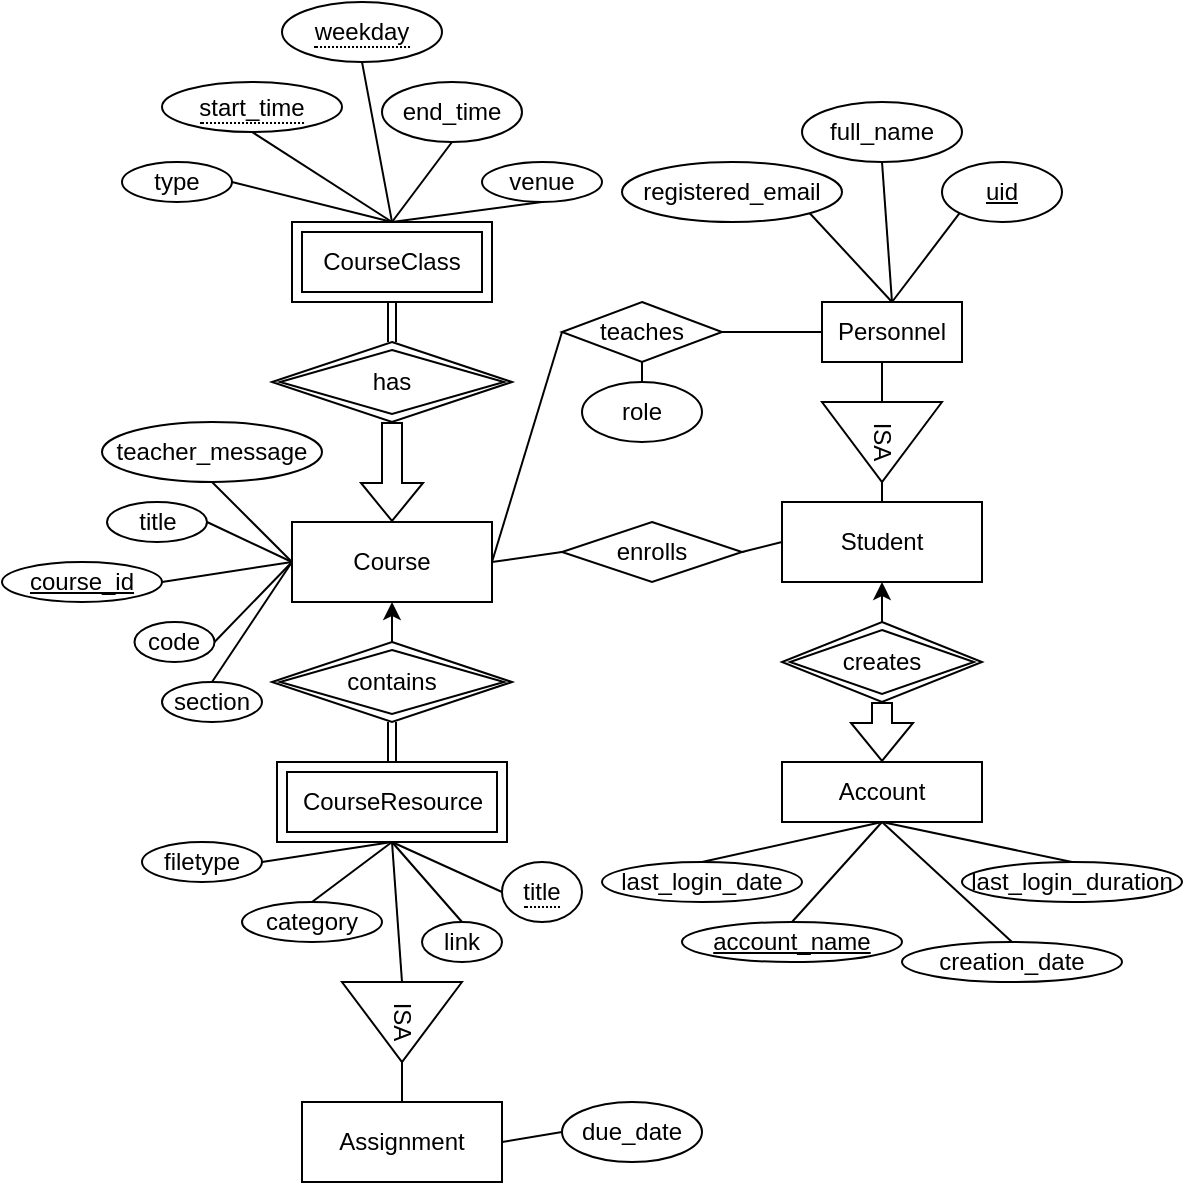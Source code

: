 <mxfile version="22.1.3" type="device">
  <diagram name="第 1 页" id="PntBlHJ3O7Vf_ajXf3IN">
    <mxGraphModel dx="1302" dy="718" grid="1" gridSize="10" guides="0" tooltips="1" connect="1" arrows="1" fold="1" page="1" pageScale="1" pageWidth="1600" pageHeight="900" math="0" shadow="0">
      <root>
        <mxCell id="0" />
        <mxCell id="1" parent="0" />
        <mxCell id="6tp3pP5OOOMZVlwxjCtn-2" value="teacher_message" style="ellipse;whiteSpace=wrap;html=1;" parent="1" vertex="1">
          <mxGeometry x="110" y="280" width="110" height="30" as="geometry" />
        </mxCell>
        <mxCell id="6tp3pP5OOOMZVlwxjCtn-3" value="code" style="ellipse;whiteSpace=wrap;html=1;" parent="1" vertex="1">
          <mxGeometry x="126.25" y="380" width="40" height="20" as="geometry" />
        </mxCell>
        <mxCell id="6tp3pP5OOOMZVlwxjCtn-4" value="title" style="ellipse;whiteSpace=wrap;html=1;" parent="1" vertex="1">
          <mxGeometry x="112.5" y="320" width="50" height="20" as="geometry" />
        </mxCell>
        <mxCell id="6tp3pP5OOOMZVlwxjCtn-5" value="course_id" style="ellipse;whiteSpace=wrap;html=1;fontStyle=4" parent="1" vertex="1">
          <mxGeometry x="60" y="350" width="80" height="20" as="geometry" />
        </mxCell>
        <mxCell id="6tp3pP5OOOMZVlwxjCtn-9" value="category" style="ellipse;whiteSpace=wrap;html=1;" parent="1" vertex="1">
          <mxGeometry x="180" y="520" width="70" height="20" as="geometry" />
        </mxCell>
        <mxCell id="6tp3pP5OOOMZVlwxjCtn-10" value="link" style="ellipse;whiteSpace=wrap;html=1;" parent="1" vertex="1">
          <mxGeometry x="270" y="530" width="40" height="20" as="geometry" />
        </mxCell>
        <mxCell id="CHnhfGH4n6HsUbr-5BUC-22" style="rounded=0;orthogonalLoop=1;jettySize=auto;html=1;exitX=0.5;exitY=1;exitDx=0;exitDy=0;entryX=1;entryY=0.5;entryDx=0;entryDy=0;endArrow=none;endFill=0;" parent="1" source="6tp3pP5OOOMZVlwxjCtn-12" target="6tp3pP5OOOMZVlwxjCtn-87" edge="1">
          <mxGeometry relative="1" as="geometry" />
        </mxCell>
        <mxCell id="CHnhfGH4n6HsUbr-5BUC-23" style="rounded=0;orthogonalLoop=1;jettySize=auto;html=1;exitX=0.5;exitY=1;exitDx=0;exitDy=0;entryX=0.5;entryY=0;entryDx=0;entryDy=0;endArrow=none;endFill=0;" parent="1" source="6tp3pP5OOOMZVlwxjCtn-12" target="6tp3pP5OOOMZVlwxjCtn-9" edge="1">
          <mxGeometry relative="1" as="geometry" />
        </mxCell>
        <mxCell id="CHnhfGH4n6HsUbr-5BUC-24" style="rounded=0;orthogonalLoop=1;jettySize=auto;html=1;exitX=0.5;exitY=1;exitDx=0;exitDy=0;entryX=0.5;entryY=0;entryDx=0;entryDy=0;endArrow=none;endFill=0;" parent="1" source="6tp3pP5OOOMZVlwxjCtn-12" target="6tp3pP5OOOMZVlwxjCtn-10" edge="1">
          <mxGeometry relative="1" as="geometry" />
        </mxCell>
        <mxCell id="CHnhfGH4n6HsUbr-5BUC-25" style="rounded=0;orthogonalLoop=1;jettySize=auto;html=1;exitX=0.5;exitY=1;exitDx=0;exitDy=0;entryX=0;entryY=0.5;entryDx=0;entryDy=0;endArrow=none;endFill=0;" parent="1" source="6tp3pP5OOOMZVlwxjCtn-12" target="6tp3pP5OOOMZVlwxjCtn-86" edge="1">
          <mxGeometry relative="1" as="geometry" />
        </mxCell>
        <mxCell id="5H1-ehuSVDDZeZGtrijr-3" style="rounded=0;orthogonalLoop=1;jettySize=auto;html=1;exitX=0.5;exitY=1;exitDx=0;exitDy=0;entryX=0;entryY=0.5;entryDx=0;entryDy=0;endArrow=none;endFill=0;" parent="1" source="6tp3pP5OOOMZVlwxjCtn-12" target="5H1-ehuSVDDZeZGtrijr-2" edge="1">
          <mxGeometry relative="1" as="geometry" />
        </mxCell>
        <mxCell id="6tp3pP5OOOMZVlwxjCtn-12" value="CourseResource" style="shape=ext;margin=3;double=1;whiteSpace=wrap;html=1;align=center;" parent="1" vertex="1">
          <mxGeometry x="197.5" y="450" width="115" height="40" as="geometry" />
        </mxCell>
        <mxCell id="CHnhfGH4n6HsUbr-5BUC-17" style="rounded=0;orthogonalLoop=1;jettySize=auto;html=1;exitX=0;exitY=0.5;exitDx=0;exitDy=0;entryX=1;entryY=0.5;entryDx=0;entryDy=0;endArrow=none;endFill=0;" parent="1" source="6tp3pP5OOOMZVlwxjCtn-13" target="6tp3pP5OOOMZVlwxjCtn-3" edge="1">
          <mxGeometry relative="1" as="geometry" />
        </mxCell>
        <mxCell id="CHnhfGH4n6HsUbr-5BUC-18" style="rounded=0;orthogonalLoop=1;jettySize=auto;html=1;exitX=0;exitY=0.5;exitDx=0;exitDy=0;entryX=1;entryY=0.5;entryDx=0;entryDy=0;endArrow=none;endFill=0;" parent="1" source="6tp3pP5OOOMZVlwxjCtn-13" target="6tp3pP5OOOMZVlwxjCtn-5" edge="1">
          <mxGeometry relative="1" as="geometry" />
        </mxCell>
        <mxCell id="CHnhfGH4n6HsUbr-5BUC-19" style="rounded=0;orthogonalLoop=1;jettySize=auto;html=1;exitX=0;exitY=0.5;exitDx=0;exitDy=0;entryX=1;entryY=0.5;entryDx=0;entryDy=0;endArrow=none;endFill=0;" parent="1" source="6tp3pP5OOOMZVlwxjCtn-13" target="6tp3pP5OOOMZVlwxjCtn-4" edge="1">
          <mxGeometry relative="1" as="geometry" />
        </mxCell>
        <mxCell id="CHnhfGH4n6HsUbr-5BUC-21" style="rounded=0;orthogonalLoop=1;jettySize=auto;html=1;exitX=0;exitY=0.5;exitDx=0;exitDy=0;entryX=0.5;entryY=1;entryDx=0;entryDy=0;endArrow=none;endFill=0;" parent="1" source="6tp3pP5OOOMZVlwxjCtn-13" target="6tp3pP5OOOMZVlwxjCtn-2" edge="1">
          <mxGeometry relative="1" as="geometry" />
        </mxCell>
        <mxCell id="CHnhfGH4n6HsUbr-5BUC-34" style="rounded=0;orthogonalLoop=1;jettySize=auto;html=1;exitX=0;exitY=0.5;exitDx=0;exitDy=0;entryX=0.5;entryY=0;entryDx=0;entryDy=0;endArrow=none;endFill=0;" parent="1" source="6tp3pP5OOOMZVlwxjCtn-13" target="CHnhfGH4n6HsUbr-5BUC-33" edge="1">
          <mxGeometry relative="1" as="geometry" />
        </mxCell>
        <mxCell id="6tp3pP5OOOMZVlwxjCtn-13" value="Course" style="whiteSpace=wrap;html=1;align=center;" parent="1" vertex="1">
          <mxGeometry x="205" y="330" width="100" height="40" as="geometry" />
        </mxCell>
        <mxCell id="6tp3pP5OOOMZVlwxjCtn-30" style="edgeStyle=orthogonalEdgeStyle;rounded=0;orthogonalLoop=1;jettySize=auto;html=1;exitX=0.5;exitY=1;exitDx=0;exitDy=0;entryX=0.5;entryY=0;entryDx=0;entryDy=0;shape=link;" parent="1" source="6tp3pP5OOOMZVlwxjCtn-18" target="6tp3pP5OOOMZVlwxjCtn-12" edge="1">
          <mxGeometry relative="1" as="geometry" />
        </mxCell>
        <mxCell id="6tp3pP5OOOMZVlwxjCtn-31" style="edgeStyle=orthogonalEdgeStyle;rounded=0;orthogonalLoop=1;jettySize=auto;html=1;exitX=0.5;exitY=0;exitDx=0;exitDy=0;entryX=0.5;entryY=1;entryDx=0;entryDy=0;" parent="1" source="6tp3pP5OOOMZVlwxjCtn-18" target="6tp3pP5OOOMZVlwxjCtn-13" edge="1">
          <mxGeometry relative="1" as="geometry" />
        </mxCell>
        <mxCell id="6tp3pP5OOOMZVlwxjCtn-18" value="contains" style="shape=rhombus;double=1;perimeter=rhombusPerimeter;whiteSpace=wrap;html=1;align=center;" parent="1" vertex="1">
          <mxGeometry x="195" y="390" width="120" height="40" as="geometry" />
        </mxCell>
        <mxCell id="CHnhfGH4n6HsUbr-5BUC-12" style="rounded=0;orthogonalLoop=1;jettySize=auto;html=1;exitX=0.5;exitY=0;exitDx=0;exitDy=0;entryX=1;entryY=0.5;entryDx=0;entryDy=0;endArrow=none;endFill=0;" parent="1" source="6tp3pP5OOOMZVlwxjCtn-27" target="6tp3pP5OOOMZVlwxjCtn-28" edge="1">
          <mxGeometry relative="1" as="geometry" />
        </mxCell>
        <mxCell id="CHnhfGH4n6HsUbr-5BUC-13" style="rounded=0;orthogonalLoop=1;jettySize=auto;html=1;exitX=0.5;exitY=0;exitDx=0;exitDy=0;entryX=0.5;entryY=1;entryDx=0;entryDy=0;endArrow=none;endFill=0;" parent="1" source="6tp3pP5OOOMZVlwxjCtn-27" target="6tp3pP5OOOMZVlwxjCtn-42" edge="1">
          <mxGeometry relative="1" as="geometry" />
        </mxCell>
        <mxCell id="CHnhfGH4n6HsUbr-5BUC-14" style="rounded=0;orthogonalLoop=1;jettySize=auto;html=1;exitX=0.5;exitY=0;exitDx=0;exitDy=0;entryX=0.5;entryY=1;entryDx=0;entryDy=0;endArrow=none;endFill=0;" parent="1" source="6tp3pP5OOOMZVlwxjCtn-27" target="6tp3pP5OOOMZVlwxjCtn-36" edge="1">
          <mxGeometry relative="1" as="geometry" />
        </mxCell>
        <mxCell id="CHnhfGH4n6HsUbr-5BUC-15" style="rounded=0;orthogonalLoop=1;jettySize=auto;html=1;exitX=0.5;exitY=0;exitDx=0;exitDy=0;entryX=0.5;entryY=1;entryDx=0;entryDy=0;endArrow=none;endFill=0;" parent="1" source="6tp3pP5OOOMZVlwxjCtn-27" target="6tp3pP5OOOMZVlwxjCtn-37" edge="1">
          <mxGeometry relative="1" as="geometry" />
        </mxCell>
        <mxCell id="CHnhfGH4n6HsUbr-5BUC-54" style="rounded=0;orthogonalLoop=1;jettySize=auto;html=1;exitX=0.5;exitY=0;exitDx=0;exitDy=0;entryX=0.5;entryY=1;entryDx=0;entryDy=0;endArrow=none;endFill=0;" parent="1" source="6tp3pP5OOOMZVlwxjCtn-27" target="CHnhfGH4n6HsUbr-5BUC-53" edge="1">
          <mxGeometry relative="1" as="geometry" />
        </mxCell>
        <mxCell id="6tp3pP5OOOMZVlwxjCtn-27" value="CourseClass" style="shape=ext;margin=3;double=1;whiteSpace=wrap;html=1;align=center;" parent="1" vertex="1">
          <mxGeometry x="205" y="180" width="100" height="40" as="geometry" />
        </mxCell>
        <mxCell id="6tp3pP5OOOMZVlwxjCtn-28" value="type" style="ellipse;whiteSpace=wrap;html=1;" parent="1" vertex="1">
          <mxGeometry x="120" y="150" width="55" height="20" as="geometry" />
        </mxCell>
        <mxCell id="6tp3pP5OOOMZVlwxjCtn-36" value="end_time" style="ellipse;whiteSpace=wrap;html=1;" parent="1" vertex="1">
          <mxGeometry x="250" y="110" width="70" height="30" as="geometry" />
        </mxCell>
        <mxCell id="6tp3pP5OOOMZVlwxjCtn-37" value="venue" style="ellipse;whiteSpace=wrap;html=1;" parent="1" vertex="1">
          <mxGeometry x="300" y="150" width="60" height="20" as="geometry" />
        </mxCell>
        <mxCell id="CHnhfGH4n6HsUbr-5BUC-27" style="rounded=0;orthogonalLoop=1;jettySize=auto;html=1;exitX=0.5;exitY=0;exitDx=0;exitDy=0;entryX=0.5;entryY=1;entryDx=0;entryDy=0;endArrow=none;endFill=0;" parent="1" source="6tp3pP5OOOMZVlwxjCtn-40" target="6tp3pP5OOOMZVlwxjCtn-53" edge="1">
          <mxGeometry relative="1" as="geometry" />
        </mxCell>
        <mxCell id="CHnhfGH4n6HsUbr-5BUC-29" style="rounded=0;orthogonalLoop=1;jettySize=auto;html=1;exitX=0.5;exitY=0;exitDx=0;exitDy=0;entryX=1;entryY=1;entryDx=0;entryDy=0;endArrow=none;endFill=0;" parent="1" source="6tp3pP5OOOMZVlwxjCtn-40" target="6tp3pP5OOOMZVlwxjCtn-52" edge="1">
          <mxGeometry relative="1" as="geometry" />
        </mxCell>
        <mxCell id="CHnhfGH4n6HsUbr-5BUC-30" style="rounded=0;orthogonalLoop=1;jettySize=auto;html=1;exitX=0.5;exitY=0;exitDx=0;exitDy=0;entryX=0;entryY=1;entryDx=0;entryDy=0;endArrow=none;endFill=0;" parent="1" source="6tp3pP5OOOMZVlwxjCtn-40" target="6tp3pP5OOOMZVlwxjCtn-70" edge="1">
          <mxGeometry relative="1" as="geometry" />
        </mxCell>
        <mxCell id="CHnhfGH4n6HsUbr-5BUC-40" style="edgeStyle=orthogonalEdgeStyle;rounded=0;orthogonalLoop=1;jettySize=auto;html=1;exitX=0.5;exitY=1;exitDx=0;exitDy=0;entryX=0;entryY=0.5;entryDx=0;entryDy=0;endArrow=none;endFill=0;" parent="1" source="6tp3pP5OOOMZVlwxjCtn-40" target="CHnhfGH4n6HsUbr-5BUC-37" edge="1">
          <mxGeometry relative="1" as="geometry" />
        </mxCell>
        <mxCell id="6tp3pP5OOOMZVlwxjCtn-40" value="Personnel" style="rounded=0;whiteSpace=wrap;html=1;" parent="1" vertex="1">
          <mxGeometry x="470" y="220" width="70" height="30" as="geometry" />
        </mxCell>
        <mxCell id="6tp3pP5OOOMZVlwxjCtn-42" value="&lt;div&gt;&lt;span style=&quot;border-bottom: 1px dotted&quot;&gt;start_time&lt;/span&gt;&lt;/div&gt;" style="ellipse;whiteSpace=wrap;html=1;align=center;" parent="1" vertex="1">
          <mxGeometry x="140" y="110" width="90" height="25" as="geometry" />
        </mxCell>
        <mxCell id="6tp3pP5OOOMZVlwxjCtn-45" style="edgeStyle=orthogonalEdgeStyle;rounded=0;orthogonalLoop=1;jettySize=auto;html=1;exitX=0.5;exitY=0;exitDx=0;exitDy=0;entryX=0.5;entryY=1;entryDx=0;entryDy=0;shape=link;" parent="1" source="6tp3pP5OOOMZVlwxjCtn-43" target="6tp3pP5OOOMZVlwxjCtn-27" edge="1">
          <mxGeometry relative="1" as="geometry" />
        </mxCell>
        <mxCell id="6tp3pP5OOOMZVlwxjCtn-46" style="edgeStyle=orthogonalEdgeStyle;rounded=0;orthogonalLoop=1;jettySize=auto;html=1;exitX=0.5;exitY=1;exitDx=0;exitDy=0;entryX=0.5;entryY=0;entryDx=0;entryDy=0;shape=flexArrow;" parent="1" source="6tp3pP5OOOMZVlwxjCtn-43" target="6tp3pP5OOOMZVlwxjCtn-13" edge="1">
          <mxGeometry relative="1" as="geometry" />
        </mxCell>
        <mxCell id="6tp3pP5OOOMZVlwxjCtn-43" value="has" style="shape=rhombus;double=1;perimeter=rhombusPerimeter;whiteSpace=wrap;html=1;align=center;" parent="1" vertex="1">
          <mxGeometry x="195" y="240" width="120" height="40" as="geometry" />
        </mxCell>
        <mxCell id="6tp3pP5OOOMZVlwxjCtn-49" value="last_login_date" style="ellipse;whiteSpace=wrap;html=1;" parent="1" vertex="1">
          <mxGeometry x="360" y="500" width="100" height="20" as="geometry" />
        </mxCell>
        <mxCell id="6tp3pP5OOOMZVlwxjCtn-50" value="last_login_duration" style="ellipse;whiteSpace=wrap;html=1;" parent="1" vertex="1">
          <mxGeometry x="540" y="500" width="110" height="20" as="geometry" />
        </mxCell>
        <mxCell id="6tp3pP5OOOMZVlwxjCtn-52" value="registered_email" style="ellipse;whiteSpace=wrap;html=1;" parent="1" vertex="1">
          <mxGeometry x="370" y="150" width="110" height="30" as="geometry" />
        </mxCell>
        <mxCell id="6tp3pP5OOOMZVlwxjCtn-53" value="full_name" style="ellipse;whiteSpace=wrap;html=1;" parent="1" vertex="1">
          <mxGeometry x="460" y="120" width="80" height="30" as="geometry" />
        </mxCell>
        <mxCell id="CHnhfGH4n6HsUbr-5BUC-3" style="rounded=0;orthogonalLoop=1;jettySize=auto;html=1;exitX=0.5;exitY=1;exitDx=0;exitDy=0;entryX=0.5;entryY=0;entryDx=0;entryDy=0;endArrow=none;endFill=0;" parent="1" source="6tp3pP5OOOMZVlwxjCtn-64" target="6tp3pP5OOOMZVlwxjCtn-49" edge="1">
          <mxGeometry relative="1" as="geometry" />
        </mxCell>
        <mxCell id="CHnhfGH4n6HsUbr-5BUC-4" style="rounded=0;orthogonalLoop=1;jettySize=auto;html=1;exitX=0.5;exitY=1;exitDx=0;exitDy=0;entryX=0.5;entryY=0;entryDx=0;entryDy=0;endArrow=none;endFill=0;" parent="1" source="6tp3pP5OOOMZVlwxjCtn-64" target="6tp3pP5OOOMZVlwxjCtn-50" edge="1">
          <mxGeometry relative="1" as="geometry" />
        </mxCell>
        <mxCell id="CHnhfGH4n6HsUbr-5BUC-48" style="rounded=0;orthogonalLoop=1;jettySize=auto;html=1;exitX=0.5;exitY=1;exitDx=0;exitDy=0;entryX=0.5;entryY=0;entryDx=0;entryDy=0;endArrow=none;endFill=0;" parent="1" source="6tp3pP5OOOMZVlwxjCtn-64" target="CHnhfGH4n6HsUbr-5BUC-47" edge="1">
          <mxGeometry relative="1" as="geometry" />
        </mxCell>
        <mxCell id="v91aIFAwnkeLa5WYyZQ8-2" style="rounded=0;orthogonalLoop=1;jettySize=auto;html=1;exitX=0.5;exitY=1;exitDx=0;exitDy=0;entryX=0.5;entryY=0;entryDx=0;entryDy=0;endArrow=none;endFill=0;" edge="1" parent="1" source="6tp3pP5OOOMZVlwxjCtn-64" target="v91aIFAwnkeLa5WYyZQ8-1">
          <mxGeometry relative="1" as="geometry" />
        </mxCell>
        <mxCell id="6tp3pP5OOOMZVlwxjCtn-64" value="&lt;div&gt;Account&lt;/div&gt;" style="rounded=0;whiteSpace=wrap;html=1;" parent="1" vertex="1">
          <mxGeometry x="450" y="450" width="100" height="30" as="geometry" />
        </mxCell>
        <mxCell id="6tp3pP5OOOMZVlwxjCtn-70" value="&lt;u&gt;uid&lt;/u&gt;" style="ellipse;whiteSpace=wrap;html=1;" parent="1" vertex="1">
          <mxGeometry x="530" y="150" width="60" height="30" as="geometry" />
        </mxCell>
        <mxCell id="6tp3pP5OOOMZVlwxjCtn-96" style="rounded=0;orthogonalLoop=1;jettySize=auto;html=1;exitX=0;exitY=0.5;exitDx=0;exitDy=0;entryX=1;entryY=0.5;entryDx=0;entryDy=0;endArrow=none;endFill=0;" parent="1" source="6tp3pP5OOOMZVlwxjCtn-71" target="6tp3pP5OOOMZVlwxjCtn-13" edge="1">
          <mxGeometry relative="1" as="geometry" />
        </mxCell>
        <mxCell id="CHnhfGH4n6HsUbr-5BUC-10" style="rounded=0;orthogonalLoop=1;jettySize=auto;html=1;exitX=1;exitY=0.5;exitDx=0;exitDy=0;entryX=0;entryY=0.5;entryDx=0;entryDy=0;endArrow=none;endFill=0;" parent="1" source="6tp3pP5OOOMZVlwxjCtn-71" target="6tp3pP5OOOMZVlwxjCtn-40" edge="1">
          <mxGeometry relative="1" as="geometry" />
        </mxCell>
        <mxCell id="CHnhfGH4n6HsUbr-5BUC-50" style="edgeStyle=orthogonalEdgeStyle;rounded=0;orthogonalLoop=1;jettySize=auto;html=1;exitX=0.5;exitY=1;exitDx=0;exitDy=0;entryX=0.5;entryY=0;entryDx=0;entryDy=0;endArrow=none;endFill=0;" parent="1" source="6tp3pP5OOOMZVlwxjCtn-71" target="6tp3pP5OOOMZVlwxjCtn-90" edge="1">
          <mxGeometry relative="1" as="geometry" />
        </mxCell>
        <mxCell id="6tp3pP5OOOMZVlwxjCtn-71" value="teaches" style="shape=rhombus;perimeter=rhombusPerimeter;whiteSpace=wrap;html=1;align=center;" parent="1" vertex="1">
          <mxGeometry x="340" y="220" width="80" height="30" as="geometry" />
        </mxCell>
        <mxCell id="6tp3pP5OOOMZVlwxjCtn-86" value="&lt;span style=&quot;border-bottom: 1px dotted&quot;&gt;title&lt;/span&gt;" style="ellipse;whiteSpace=wrap;html=1;align=center;" parent="1" vertex="1">
          <mxGeometry x="310" y="500" width="40" height="30" as="geometry" />
        </mxCell>
        <mxCell id="6tp3pP5OOOMZVlwxjCtn-87" value="filetype" style="ellipse;whiteSpace=wrap;html=1;align=center;" parent="1" vertex="1">
          <mxGeometry x="130" y="490" width="60" height="20" as="geometry" />
        </mxCell>
        <mxCell id="6tp3pP5OOOMZVlwxjCtn-97" style="rounded=0;orthogonalLoop=1;jettySize=auto;html=1;exitX=0;exitY=0.5;exitDx=0;exitDy=0;entryX=1;entryY=0.5;entryDx=0;entryDy=0;endArrow=none;endFill=0;" parent="1" source="6tp3pP5OOOMZVlwxjCtn-89" target="6tp3pP5OOOMZVlwxjCtn-13" edge="1">
          <mxGeometry relative="1" as="geometry" />
        </mxCell>
        <mxCell id="CHnhfGH4n6HsUbr-5BUC-43" style="rounded=0;orthogonalLoop=1;jettySize=auto;html=1;exitX=1;exitY=0.5;exitDx=0;exitDy=0;entryX=0;entryY=0.5;entryDx=0;entryDy=0;endArrow=none;endFill=0;" parent="1" source="6tp3pP5OOOMZVlwxjCtn-89" target="CHnhfGH4n6HsUbr-5BUC-36" edge="1">
          <mxGeometry relative="1" as="geometry" />
        </mxCell>
        <mxCell id="6tp3pP5OOOMZVlwxjCtn-89" value="enrolls" style="shape=rhombus;perimeter=rhombusPerimeter;whiteSpace=wrap;html=1;align=center;" parent="1" vertex="1">
          <mxGeometry x="340" y="330" width="90" height="30" as="geometry" />
        </mxCell>
        <mxCell id="6tp3pP5OOOMZVlwxjCtn-90" value="role" style="ellipse;whiteSpace=wrap;html=1;" parent="1" vertex="1">
          <mxGeometry x="350" y="260" width="60" height="30" as="geometry" />
        </mxCell>
        <mxCell id="CHnhfGH4n6HsUbr-5BUC-44" style="edgeStyle=orthogonalEdgeStyle;rounded=0;orthogonalLoop=1;jettySize=auto;html=1;exitX=0.5;exitY=1;exitDx=0;exitDy=0;entryX=0.5;entryY=0;entryDx=0;entryDy=0;shape=flexArrow;" parent="1" source="CHnhfGH4n6HsUbr-5BUC-6" target="6tp3pP5OOOMZVlwxjCtn-64" edge="1">
          <mxGeometry relative="1" as="geometry" />
        </mxCell>
        <mxCell id="CHnhfGH4n6HsUbr-5BUC-45" style="edgeStyle=orthogonalEdgeStyle;rounded=0;orthogonalLoop=1;jettySize=auto;html=1;exitX=0.5;exitY=0;exitDx=0;exitDy=0;entryX=0.5;entryY=1;entryDx=0;entryDy=0;" parent="1" source="CHnhfGH4n6HsUbr-5BUC-6" target="CHnhfGH4n6HsUbr-5BUC-36" edge="1">
          <mxGeometry relative="1" as="geometry" />
        </mxCell>
        <mxCell id="CHnhfGH4n6HsUbr-5BUC-6" value="creates" style="shape=rhombus;double=1;perimeter=rhombusPerimeter;whiteSpace=wrap;html=1;align=center;" parent="1" vertex="1">
          <mxGeometry x="450" y="380" width="100" height="40" as="geometry" />
        </mxCell>
        <mxCell id="CHnhfGH4n6HsUbr-5BUC-33" value="section" style="ellipse;whiteSpace=wrap;html=1;" parent="1" vertex="1">
          <mxGeometry x="140" y="410" width="50" height="20" as="geometry" />
        </mxCell>
        <mxCell id="CHnhfGH4n6HsUbr-5BUC-36" value="Student" style="rounded=0;whiteSpace=wrap;html=1;" parent="1" vertex="1">
          <mxGeometry x="450" y="320" width="100" height="40" as="geometry" />
        </mxCell>
        <mxCell id="CHnhfGH4n6HsUbr-5BUC-42" style="rounded=0;orthogonalLoop=1;jettySize=auto;html=1;exitX=1;exitY=0.5;exitDx=0;exitDy=0;entryX=0.5;entryY=0;entryDx=0;entryDy=0;endArrow=none;endFill=0;" parent="1" source="CHnhfGH4n6HsUbr-5BUC-37" target="CHnhfGH4n6HsUbr-5BUC-36" edge="1">
          <mxGeometry relative="1" as="geometry" />
        </mxCell>
        <mxCell id="CHnhfGH4n6HsUbr-5BUC-37" value="ISA" style="triangle;whiteSpace=wrap;html=1;rotation=90;" parent="1" vertex="1">
          <mxGeometry x="480" y="260" width="40" height="60" as="geometry" />
        </mxCell>
        <mxCell id="CHnhfGH4n6HsUbr-5BUC-47" value="account_name" style="ellipse;whiteSpace=wrap;html=1;fontStyle=4" parent="1" vertex="1">
          <mxGeometry x="400" y="530" width="110" height="20" as="geometry" />
        </mxCell>
        <mxCell id="CHnhfGH4n6HsUbr-5BUC-53" value="&lt;span style=&quot;border-bottom: 1px dotted&quot;&gt;weekday&lt;/span&gt;" style="ellipse;whiteSpace=wrap;html=1;align=center;" parent="1" vertex="1">
          <mxGeometry x="200" y="70" width="80" height="30" as="geometry" />
        </mxCell>
        <mxCell id="5H1-ehuSVDDZeZGtrijr-8" style="rounded=0;orthogonalLoop=1;jettySize=auto;html=1;exitX=1;exitY=0.5;exitDx=0;exitDy=0;entryX=0.5;entryY=0;entryDx=0;entryDy=0;endArrow=none;endFill=0;" parent="1" source="5H1-ehuSVDDZeZGtrijr-2" target="5H1-ehuSVDDZeZGtrijr-7" edge="1">
          <mxGeometry relative="1" as="geometry" />
        </mxCell>
        <mxCell id="5H1-ehuSVDDZeZGtrijr-2" value="ISA" style="triangle;whiteSpace=wrap;html=1;rotation=90;" parent="1" vertex="1">
          <mxGeometry x="240" y="550" width="40" height="60" as="geometry" />
        </mxCell>
        <mxCell id="5H1-ehuSVDDZeZGtrijr-12" style="rounded=0;orthogonalLoop=1;jettySize=auto;html=1;exitX=1;exitY=0.5;exitDx=0;exitDy=0;entryX=0;entryY=0.5;entryDx=0;entryDy=0;endArrow=none;endFill=0;" parent="1" source="5H1-ehuSVDDZeZGtrijr-7" target="5H1-ehuSVDDZeZGtrijr-9" edge="1">
          <mxGeometry relative="1" as="geometry" />
        </mxCell>
        <mxCell id="5H1-ehuSVDDZeZGtrijr-7" value="Assignment" style="rounded=0;whiteSpace=wrap;html=1;" parent="1" vertex="1">
          <mxGeometry x="210" y="620" width="100" height="40" as="geometry" />
        </mxCell>
        <mxCell id="5H1-ehuSVDDZeZGtrijr-9" value="due_date" style="ellipse;whiteSpace=wrap;html=1;" parent="1" vertex="1">
          <mxGeometry x="340" y="620" width="70" height="30" as="geometry" />
        </mxCell>
        <mxCell id="v91aIFAwnkeLa5WYyZQ8-1" value="creation_date" style="ellipse;whiteSpace=wrap;html=1;" vertex="1" parent="1">
          <mxGeometry x="510" y="540" width="110" height="20" as="geometry" />
        </mxCell>
      </root>
    </mxGraphModel>
  </diagram>
</mxfile>
